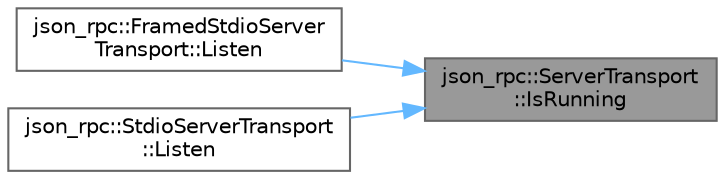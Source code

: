 digraph "json_rpc::ServerTransport::IsRunning"
{
 // LATEX_PDF_SIZE
  bgcolor="transparent";
  edge [fontname=Helvetica,fontsize=10,labelfontname=Helvetica,labelfontsize=10];
  node [fontname=Helvetica,fontsize=10,shape=box,height=0.2,width=0.4];
  rankdir="RL";
  Node1 [id="Node000001",label="json_rpc::ServerTransport\l::IsRunning",height=0.2,width=0.4,color="gray40", fillcolor="grey60", style="filled", fontcolor="black",tooltip="Checks if the transport is running."];
  Node1 -> Node2 [id="edge1_Node000001_Node000002",dir="back",color="steelblue1",style="solid",tooltip=" "];
  Node2 [id="Node000002",label="json_rpc::FramedStdioServer\lTransport::Listen",height=0.2,width=0.4,color="grey40", fillcolor="white", style="filled",URL="$classjson__rpc_1_1FramedStdioServerTransport.html#a9defce0b2696eb94d03cf5f0e2d057f9",tooltip="Listens for incoming messages and dispatches them to the appropriate handlers."];
  Node1 -> Node3 [id="edge2_Node000001_Node000003",dir="back",color="steelblue1",style="solid",tooltip=" "];
  Node3 [id="Node000003",label="json_rpc::StdioServerTransport\l::Listen",height=0.2,width=0.4,color="grey40", fillcolor="white", style="filled",URL="$classjson__rpc_1_1StdioServerTransport.html#af0140236cf0e829636f50beab3306852",tooltip="Listens for incoming messages and dispatches them to the appropriate handlers."];
}
